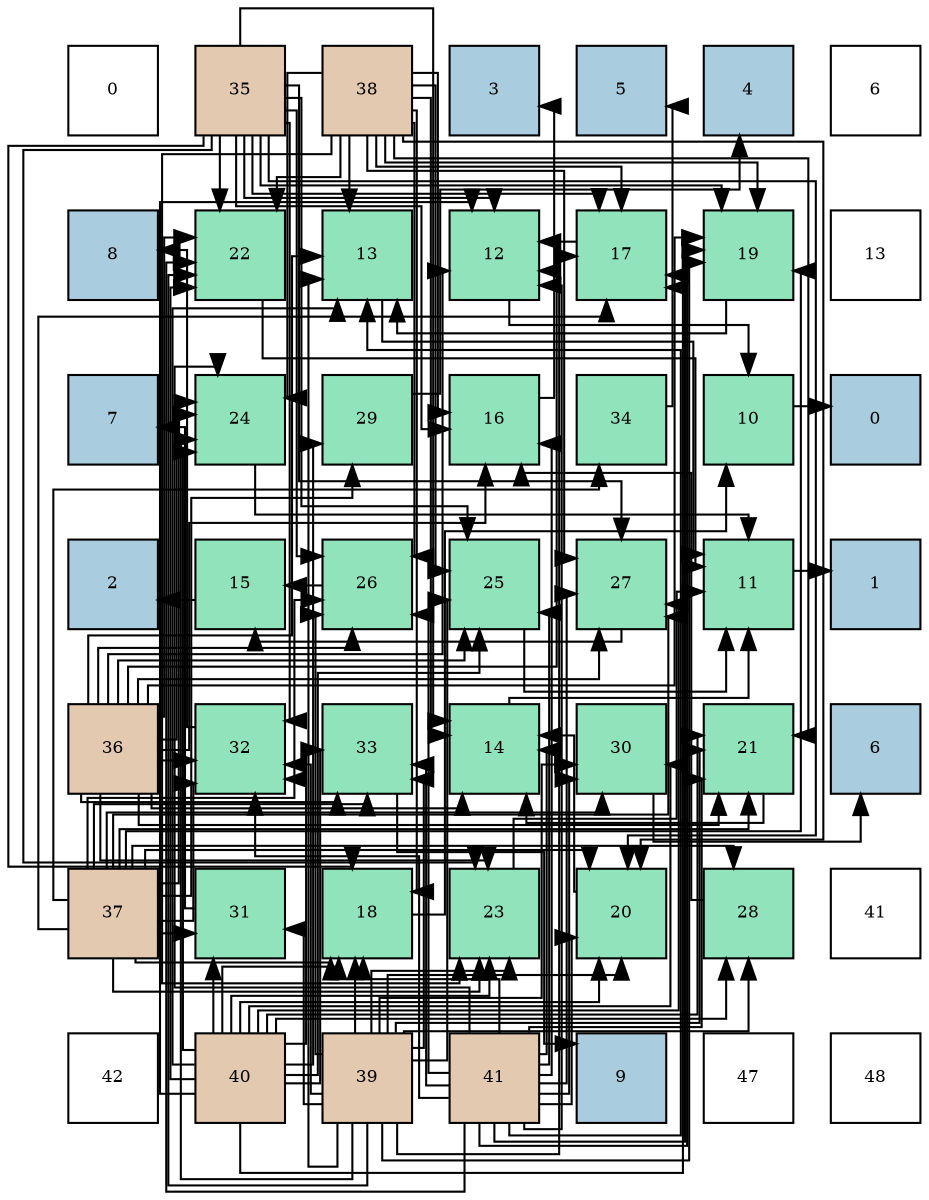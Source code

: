 digraph layout{
 rankdir=TB;
 splines=ortho;
 node [style=filled shape=square fixedsize=true width=0.6];
0[label="0", fontsize=8, fillcolor="#ffffff"];
1[label="35", fontsize=8, fillcolor="#e3c9af"];
2[label="38", fontsize=8, fillcolor="#e3c9af"];
3[label="3", fontsize=8, fillcolor="#a9ccde"];
4[label="5", fontsize=8, fillcolor="#a9ccde"];
5[label="4", fontsize=8, fillcolor="#a9ccde"];
6[label="6", fontsize=8, fillcolor="#ffffff"];
7[label="8", fontsize=8, fillcolor="#a9ccde"];
8[label="22", fontsize=8, fillcolor="#91e3bb"];
9[label="13", fontsize=8, fillcolor="#91e3bb"];
10[label="12", fontsize=8, fillcolor="#91e3bb"];
11[label="17", fontsize=8, fillcolor="#91e3bb"];
12[label="19", fontsize=8, fillcolor="#91e3bb"];
13[label="13", fontsize=8, fillcolor="#ffffff"];
14[label="7", fontsize=8, fillcolor="#a9ccde"];
15[label="24", fontsize=8, fillcolor="#91e3bb"];
16[label="29", fontsize=8, fillcolor="#91e3bb"];
17[label="16", fontsize=8, fillcolor="#91e3bb"];
18[label="34", fontsize=8, fillcolor="#91e3bb"];
19[label="10", fontsize=8, fillcolor="#91e3bb"];
20[label="0", fontsize=8, fillcolor="#a9ccde"];
21[label="2", fontsize=8, fillcolor="#a9ccde"];
22[label="15", fontsize=8, fillcolor="#91e3bb"];
23[label="26", fontsize=8, fillcolor="#91e3bb"];
24[label="25", fontsize=8, fillcolor="#91e3bb"];
25[label="27", fontsize=8, fillcolor="#91e3bb"];
26[label="11", fontsize=8, fillcolor="#91e3bb"];
27[label="1", fontsize=8, fillcolor="#a9ccde"];
28[label="36", fontsize=8, fillcolor="#e3c9af"];
29[label="32", fontsize=8, fillcolor="#91e3bb"];
30[label="33", fontsize=8, fillcolor="#91e3bb"];
31[label="14", fontsize=8, fillcolor="#91e3bb"];
32[label="30", fontsize=8, fillcolor="#91e3bb"];
33[label="21", fontsize=8, fillcolor="#91e3bb"];
34[label="6", fontsize=8, fillcolor="#a9ccde"];
35[label="37", fontsize=8, fillcolor="#e3c9af"];
36[label="31", fontsize=8, fillcolor="#91e3bb"];
37[label="18", fontsize=8, fillcolor="#91e3bb"];
38[label="23", fontsize=8, fillcolor="#91e3bb"];
39[label="20", fontsize=8, fillcolor="#91e3bb"];
40[label="28", fontsize=8, fillcolor="#91e3bb"];
41[label="41", fontsize=8, fillcolor="#ffffff"];
42[label="42", fontsize=8, fillcolor="#ffffff"];
43[label="40", fontsize=8, fillcolor="#e3c9af"];
44[label="39", fontsize=8, fillcolor="#e3c9af"];
45[label="41", fontsize=8, fillcolor="#e3c9af"];
46[label="9", fontsize=8, fillcolor="#a9ccde"];
47[label="47", fontsize=8, fillcolor="#ffffff"];
48[label="48", fontsize=8, fillcolor="#ffffff"];
edge [constraint=false, style=vis];19 -> 20;
26 -> 27;
10 -> 19;
9 -> 26;
31 -> 26;
22 -> 21;
17 -> 3;
11 -> 10;
37 -> 19;
12 -> 9;
39 -> 31;
33 -> 31;
8 -> 26;
38 -> 26;
15 -> 26;
24 -> 26;
23 -> 22;
25 -> 22;
40 -> 17;
16 -> 5;
32 -> 34;
36 -> 14;
29 -> 7;
30 -> 46;
18 -> 4;
1 -> 10;
1 -> 31;
1 -> 17;
1 -> 11;
1 -> 37;
1 -> 12;
1 -> 39;
1 -> 8;
1 -> 38;
1 -> 24;
1 -> 23;
1 -> 25;
1 -> 29;
28 -> 10;
28 -> 9;
28 -> 31;
28 -> 17;
28 -> 11;
28 -> 12;
28 -> 33;
28 -> 8;
28 -> 38;
28 -> 15;
28 -> 24;
28 -> 23;
28 -> 25;
28 -> 29;
28 -> 30;
35 -> 11;
35 -> 37;
35 -> 12;
35 -> 39;
35 -> 33;
35 -> 38;
35 -> 15;
35 -> 23;
35 -> 25;
35 -> 40;
35 -> 16;
35 -> 32;
35 -> 36;
35 -> 29;
35 -> 30;
35 -> 18;
2 -> 9;
2 -> 31;
2 -> 17;
2 -> 11;
2 -> 37;
2 -> 12;
2 -> 39;
2 -> 33;
2 -> 8;
2 -> 38;
2 -> 15;
2 -> 24;
2 -> 23;
2 -> 25;
44 -> 10;
44 -> 9;
44 -> 37;
44 -> 12;
44 -> 39;
44 -> 33;
44 -> 8;
44 -> 38;
44 -> 15;
44 -> 24;
44 -> 23;
44 -> 40;
44 -> 32;
44 -> 36;
44 -> 29;
44 -> 30;
43 -> 10;
43 -> 9;
43 -> 11;
43 -> 37;
43 -> 39;
43 -> 33;
43 -> 8;
43 -> 38;
43 -> 15;
43 -> 24;
43 -> 25;
43 -> 40;
43 -> 16;
43 -> 32;
43 -> 36;
43 -> 29;
43 -> 30;
45 -> 10;
45 -> 9;
45 -> 31;
45 -> 17;
45 -> 11;
45 -> 37;
45 -> 12;
45 -> 39;
45 -> 33;
45 -> 8;
45 -> 15;
45 -> 24;
45 -> 23;
45 -> 25;
45 -> 32;
45 -> 29;
45 -> 30;
edge [constraint=true, style=invis];
0 -> 7 -> 14 -> 21 -> 28 -> 35 -> 42;
1 -> 8 -> 15 -> 22 -> 29 -> 36 -> 43;
2 -> 9 -> 16 -> 23 -> 30 -> 37 -> 44;
3 -> 10 -> 17 -> 24 -> 31 -> 38 -> 45;
4 -> 11 -> 18 -> 25 -> 32 -> 39 -> 46;
5 -> 12 -> 19 -> 26 -> 33 -> 40 -> 47;
6 -> 13 -> 20 -> 27 -> 34 -> 41 -> 48;
rank = same {0 -> 1 -> 2 -> 3 -> 4 -> 5 -> 6};
rank = same {7 -> 8 -> 9 -> 10 -> 11 -> 12 -> 13};
rank = same {14 -> 15 -> 16 -> 17 -> 18 -> 19 -> 20};
rank = same {21 -> 22 -> 23 -> 24 -> 25 -> 26 -> 27};
rank = same {28 -> 29 -> 30 -> 31 -> 32 -> 33 -> 34};
rank = same {35 -> 36 -> 37 -> 38 -> 39 -> 40 -> 41};
rank = same {42 -> 43 -> 44 -> 45 -> 46 -> 47 -> 48};
}